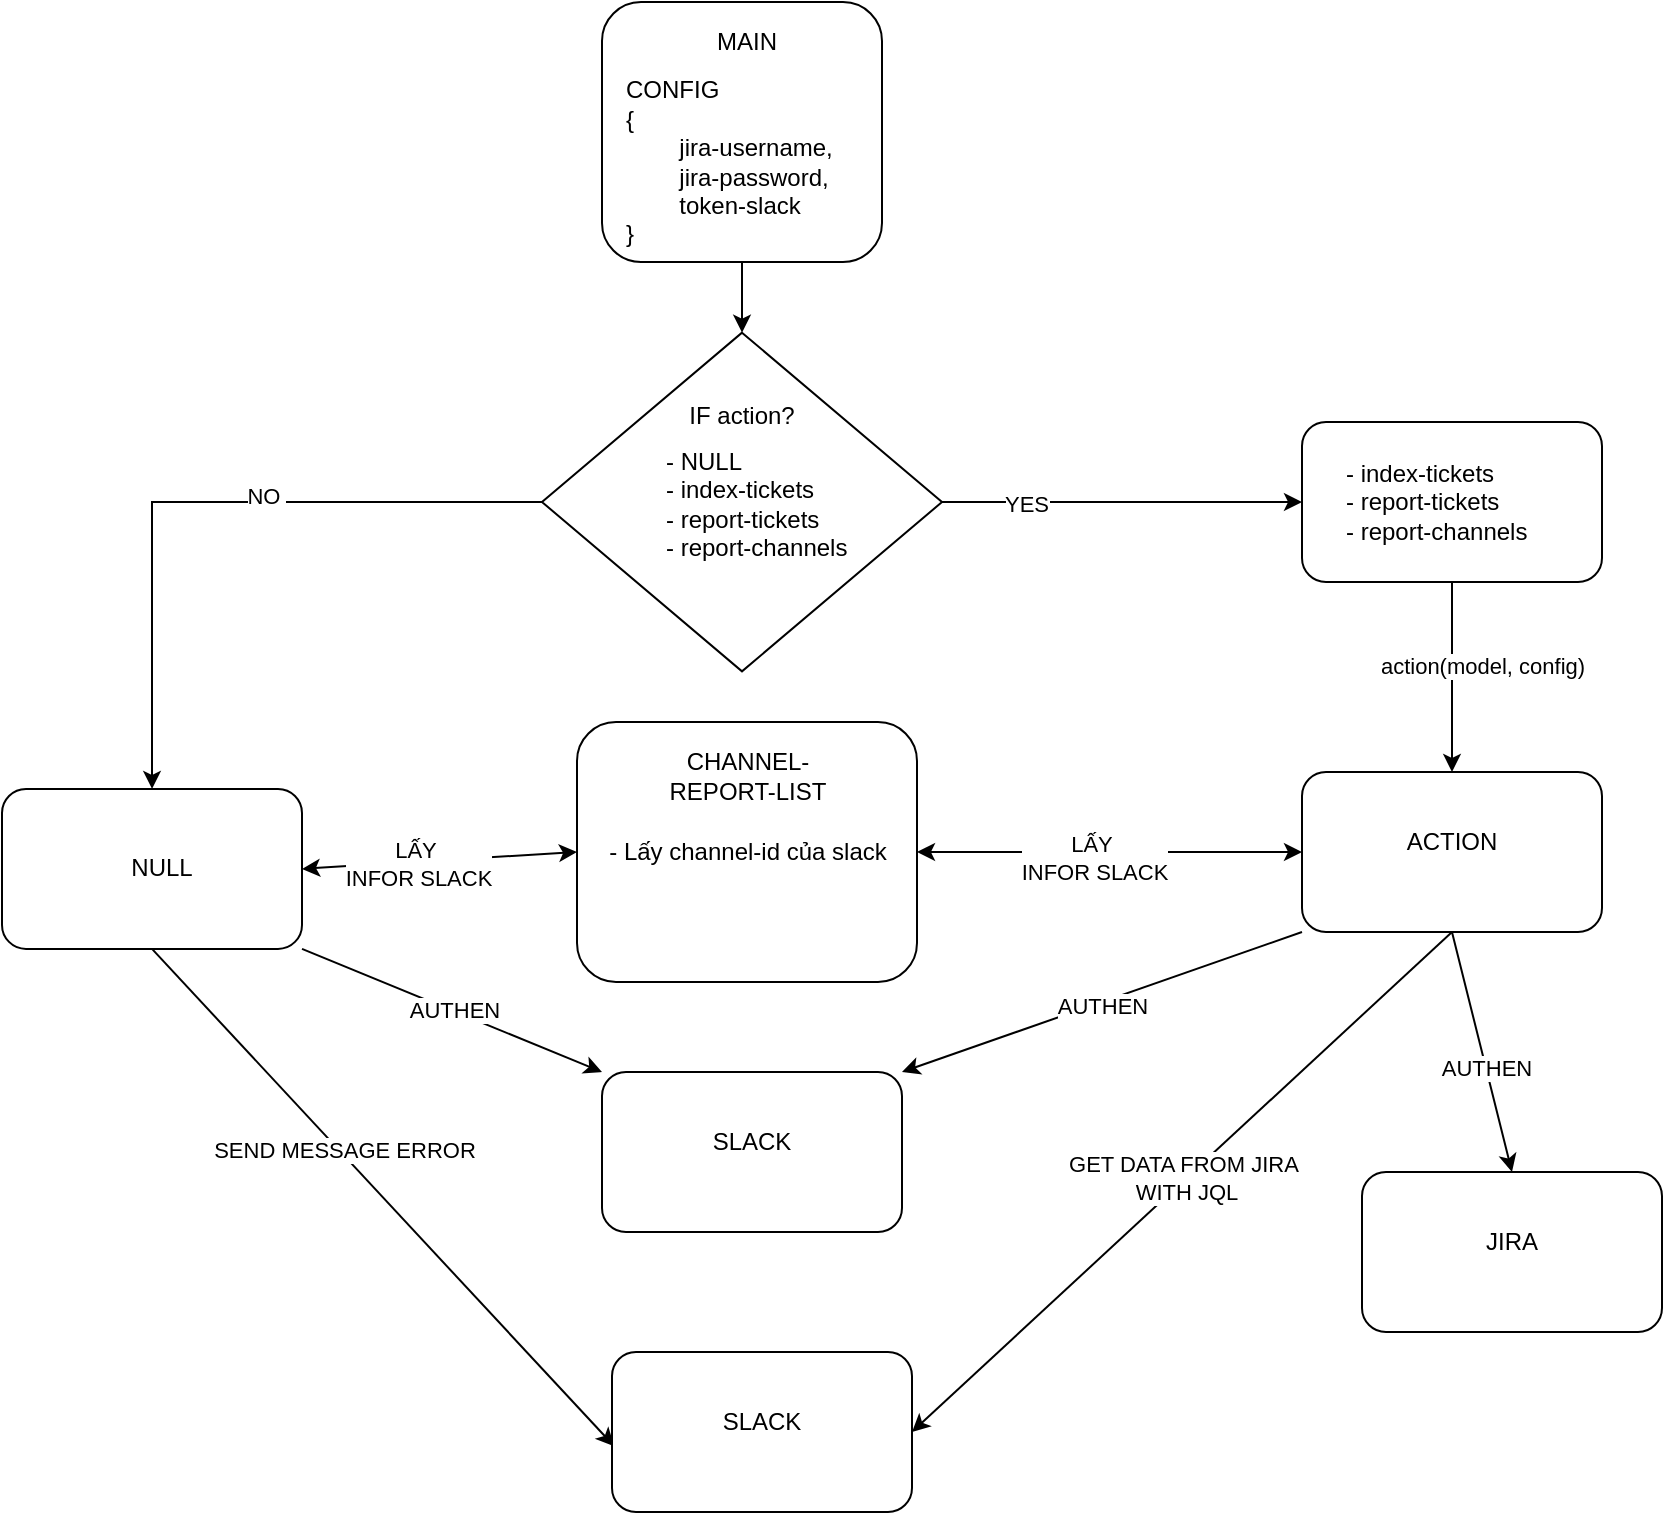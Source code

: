 <mxfile version="24.8.3">
  <diagram name="Page-1" id="E2CXYtgwyNkviaUvt66T">
    <mxGraphModel dx="1390" dy="755" grid="1" gridSize="10" guides="1" tooltips="1" connect="1" arrows="1" fold="1" page="1" pageScale="1" pageWidth="850" pageHeight="1100" math="0" shadow="0">
      <root>
        <mxCell id="0" />
        <mxCell id="1" parent="0" />
        <mxCell id="c8ZmJM0U3I14sVUhqoud-36" style="edgeStyle=orthogonalEdgeStyle;rounded=0;orthogonalLoop=1;jettySize=auto;html=1;entryX=0.5;entryY=0;entryDx=0;entryDy=0;" edge="1" parent="1" source="c8ZmJM0U3I14sVUhqoud-1" target="c8ZmJM0U3I14sVUhqoud-38">
          <mxGeometry relative="1" as="geometry">
            <mxPoint x="380" y="171.72" as="targetPoint" />
          </mxGeometry>
        </mxCell>
        <mxCell id="c8ZmJM0U3I14sVUhqoud-1" value="&lt;div style=&quot;&quot;&gt;&lt;br&gt;&lt;/div&gt;" style="rounded=1;whiteSpace=wrap;html=1;align=center;" vertex="1" parent="1">
          <mxGeometry x="310" y="30" width="140" height="130" as="geometry" />
        </mxCell>
        <mxCell id="c8ZmJM0U3I14sVUhqoud-2" value="MAIN" style="text;html=1;align=center;verticalAlign=middle;whiteSpace=wrap;rounded=0;" vertex="1" parent="1">
          <mxGeometry x="345" y="30" width="75" height="40" as="geometry" />
        </mxCell>
        <mxCell id="c8ZmJM0U3I14sVUhqoud-12" value="&lt;div style=&quot;&quot;&gt;&lt;br&gt;&lt;/div&gt;" style="rounded=1;whiteSpace=wrap;html=1;align=center;container=0;" vertex="1" parent="1">
          <mxGeometry x="10" y="423.45" width="150" height="80" as="geometry" />
        </mxCell>
        <mxCell id="c8ZmJM0U3I14sVUhqoud-13" value="NULL" style="text;html=1;align=center;verticalAlign=middle;whiteSpace=wrap;rounded=0;container=0;" vertex="1" parent="1">
          <mxGeometry x="60" y="448.45" width="60" height="30" as="geometry" />
        </mxCell>
        <mxCell id="c8ZmJM0U3I14sVUhqoud-4" value="" style="rounded=1;whiteSpace=wrap;html=1;" vertex="1" parent="1">
          <mxGeometry x="297.5" y="390" width="170" height="130" as="geometry" />
        </mxCell>
        <mxCell id="c8ZmJM0U3I14sVUhqoud-5" value="CHANNEL-REPORT-LIST" style="text;html=1;align=center;verticalAlign=middle;whiteSpace=wrap;rounded=0;" vertex="1" parent="1">
          <mxGeometry x="327.5" y="410.003" width="110" height="13.448" as="geometry" />
        </mxCell>
        <mxCell id="c8ZmJM0U3I14sVUhqoud-16" value="- Lấy channel-id của slack" style="text;html=1;align=center;verticalAlign=middle;whiteSpace=wrap;rounded=0;" vertex="1" parent="1">
          <mxGeometry x="307.5" y="448.272" width="150" height="13.448" as="geometry" />
        </mxCell>
        <mxCell id="c8ZmJM0U3I14sVUhqoud-35" value="CONFIG&amp;nbsp;&lt;div&gt;{&lt;/div&gt;&lt;div&gt;&lt;span style=&quot;white-space: pre;&quot;&gt;&#x9;&lt;/span&gt;jira-username,&amp;nbsp;&lt;/div&gt;&lt;div&gt;&lt;span style=&quot;white-space: pre;&quot;&gt;&#x9;&lt;/span&gt;jira-password,&amp;nbsp;&lt;/div&gt;&lt;div&gt;&lt;span style=&quot;white-space: pre;&quot;&gt;&#x9;&lt;/span&gt;token-slack&lt;/div&gt;&lt;div&gt;}&lt;/div&gt;" style="text;html=1;align=left;verticalAlign=middle;whiteSpace=wrap;rounded=0;" vertex="1" parent="1">
          <mxGeometry x="320" y="90" width="120" height="40" as="geometry" />
        </mxCell>
        <mxCell id="c8ZmJM0U3I14sVUhqoud-41" style="edgeStyle=orthogonalEdgeStyle;rounded=0;orthogonalLoop=1;jettySize=auto;html=1;entryX=0.5;entryY=0;entryDx=0;entryDy=0;exitX=0;exitY=0.5;exitDx=0;exitDy=0;" edge="1" parent="1" source="c8ZmJM0U3I14sVUhqoud-38" target="c8ZmJM0U3I14sVUhqoud-12">
          <mxGeometry relative="1" as="geometry">
            <mxPoint x="260" y="281" as="sourcePoint" />
            <mxPoint x="30" y="442" as="targetPoint" />
          </mxGeometry>
        </mxCell>
        <mxCell id="c8ZmJM0U3I14sVUhqoud-42" value="NO&amp;nbsp;" style="edgeLabel;html=1;align=center;verticalAlign=middle;resizable=0;points=[];" vertex="1" connectable="0" parent="c8ZmJM0U3I14sVUhqoud-41">
          <mxGeometry x="-0.184" y="-3" relative="1" as="geometry">
            <mxPoint as="offset" />
          </mxGeometry>
        </mxCell>
        <mxCell id="c8ZmJM0U3I14sVUhqoud-52" style="edgeStyle=orthogonalEdgeStyle;rounded=0;orthogonalLoop=1;jettySize=auto;html=1;entryX=0;entryY=0.5;entryDx=0;entryDy=0;exitX=1;exitY=0.5;exitDx=0;exitDy=0;" edge="1" parent="1" source="c8ZmJM0U3I14sVUhqoud-38" target="c8ZmJM0U3I14sVUhqoud-50">
          <mxGeometry relative="1" as="geometry">
            <mxPoint x="510" y="280" as="sourcePoint" />
          </mxGeometry>
        </mxCell>
        <mxCell id="c8ZmJM0U3I14sVUhqoud-55" value="YES" style="edgeLabel;html=1;align=center;verticalAlign=middle;resizable=0;points=[];" vertex="1" connectable="0" parent="c8ZmJM0U3I14sVUhqoud-52">
          <mxGeometry x="-0.535" y="-1" relative="1" as="geometry">
            <mxPoint as="offset" />
          </mxGeometry>
        </mxCell>
        <mxCell id="c8ZmJM0U3I14sVUhqoud-38" value="" style="rhombus;whiteSpace=wrap;html=1;" vertex="1" parent="1">
          <mxGeometry x="280" y="195.33" width="200" height="169.35" as="geometry" />
        </mxCell>
        <mxCell id="c8ZmJM0U3I14sVUhqoud-39" value="IF action?" style="text;html=1;align=center;verticalAlign=middle;whiteSpace=wrap;rounded=0;" vertex="1" parent="1">
          <mxGeometry x="350" y="220.65" width="60" height="32.609" as="geometry" />
        </mxCell>
        <mxCell id="c8ZmJM0U3I14sVUhqoud-40" value="- NULL&lt;div&gt;- index-tickets&lt;div&gt;- report-tickets&lt;/div&gt;&lt;div&gt;- report-channels&lt;/div&gt;&lt;/div&gt;" style="text;html=1;align=left;verticalAlign=middle;whiteSpace=wrap;rounded=0;" vertex="1" parent="1">
          <mxGeometry x="340" y="253.47" width="100" height="54.35" as="geometry" />
        </mxCell>
        <mxCell id="c8ZmJM0U3I14sVUhqoud-43" value="" style="endArrow=classic;startArrow=classic;html=1;rounded=0;entryX=0;entryY=0.5;entryDx=0;entryDy=0;exitX=1;exitY=0.5;exitDx=0;exitDy=0;" edge="1" parent="1" source="c8ZmJM0U3I14sVUhqoud-12" target="c8ZmJM0U3I14sVUhqoud-4">
          <mxGeometry width="50" height="50" relative="1" as="geometry">
            <mxPoint x="400" y="535" as="sourcePoint" />
            <mxPoint x="450" y="485" as="targetPoint" />
          </mxGeometry>
        </mxCell>
        <mxCell id="c8ZmJM0U3I14sVUhqoud-44" value="LẤY&amp;nbsp;&lt;div&gt;INFOR SLACK&lt;/div&gt;" style="edgeLabel;html=1;align=center;verticalAlign=middle;resizable=0;points=[];" vertex="1" connectable="0" parent="c8ZmJM0U3I14sVUhqoud-43">
          <mxGeometry x="-0.163" y="-1" relative="1" as="geometry">
            <mxPoint as="offset" />
          </mxGeometry>
        </mxCell>
        <mxCell id="c8ZmJM0U3I14sVUhqoud-59" style="edgeStyle=orthogonalEdgeStyle;rounded=0;orthogonalLoop=1;jettySize=auto;html=1;entryX=0.5;entryY=0;entryDx=0;entryDy=0;" edge="1" parent="1" source="c8ZmJM0U3I14sVUhqoud-50" target="c8ZmJM0U3I14sVUhqoud-56">
          <mxGeometry relative="1" as="geometry" />
        </mxCell>
        <mxCell id="c8ZmJM0U3I14sVUhqoud-60" value="action(model, config)" style="edgeLabel;html=1;align=center;verticalAlign=middle;resizable=0;points=[];" vertex="1" connectable="0" parent="c8ZmJM0U3I14sVUhqoud-59">
          <mxGeometry x="-0.356" y="-1" relative="1" as="geometry">
            <mxPoint x="16" y="11" as="offset" />
          </mxGeometry>
        </mxCell>
        <mxCell id="c8ZmJM0U3I14sVUhqoud-50" value="&lt;div style=&quot;&quot;&gt;&lt;br&gt;&lt;/div&gt;" style="rounded=1;whiteSpace=wrap;html=1;align=center;container=0;" vertex="1" parent="1">
          <mxGeometry x="660" y="240" width="150" height="80" as="geometry" />
        </mxCell>
        <mxCell id="c8ZmJM0U3I14sVUhqoud-51" value="&lt;span style=&quot;&quot;&gt;- index-tickets&lt;/span&gt;&lt;div style=&quot;&quot;&gt;- report-tickets&lt;/div&gt;&lt;div style=&quot;&quot;&gt;- report-channels&lt;/div&gt;" style="text;html=1;align=left;verticalAlign=middle;whiteSpace=wrap;rounded=0;container=0;" vertex="1" parent="1">
          <mxGeometry x="680" y="265" width="120" height="30" as="geometry" />
        </mxCell>
        <mxCell id="c8ZmJM0U3I14sVUhqoud-56" value="&lt;div style=&quot;&quot;&gt;&lt;br&gt;&lt;/div&gt;" style="rounded=1;whiteSpace=wrap;html=1;align=center;" vertex="1" parent="1">
          <mxGeometry x="660" y="415" width="150" height="80" as="geometry" />
        </mxCell>
        <mxCell id="c8ZmJM0U3I14sVUhqoud-57" value="ACTION" style="text;html=1;align=center;verticalAlign=middle;whiteSpace=wrap;rounded=0;" vertex="1" parent="1">
          <mxGeometry x="705" y="435" width="60" height="30" as="geometry" />
        </mxCell>
        <mxCell id="c8ZmJM0U3I14sVUhqoud-61" value="&lt;div style=&quot;&quot;&gt;&lt;br&gt;&lt;/div&gt;" style="rounded=1;whiteSpace=wrap;html=1;align=center;" vertex="1" parent="1">
          <mxGeometry x="690" y="615" width="150" height="80" as="geometry" />
        </mxCell>
        <mxCell id="c8ZmJM0U3I14sVUhqoud-62" value="JIRA" style="text;html=1;align=center;verticalAlign=middle;whiteSpace=wrap;rounded=0;" vertex="1" parent="1">
          <mxGeometry x="735" y="635" width="60" height="30" as="geometry" />
        </mxCell>
        <mxCell id="c8ZmJM0U3I14sVUhqoud-67" value="" style="endArrow=classic;html=1;rounded=0;entryX=0.007;entryY=0.588;entryDx=0;entryDy=0;exitX=0.5;exitY=1;exitDx=0;exitDy=0;entryPerimeter=0;" edge="1" parent="1" source="c8ZmJM0U3I14sVUhqoud-12" target="c8ZmJM0U3I14sVUhqoud-87">
          <mxGeometry width="50" height="50" relative="1" as="geometry">
            <mxPoint x="35" y="695" as="sourcePoint" />
            <mxPoint x="307.5" y="975" as="targetPoint" />
          </mxGeometry>
        </mxCell>
        <mxCell id="c8ZmJM0U3I14sVUhqoud-98" value="SEND MESSAGE ERROR" style="edgeLabel;html=1;align=center;verticalAlign=middle;resizable=0;points=[];" vertex="1" connectable="0" parent="c8ZmJM0U3I14sVUhqoud-67">
          <mxGeometry x="-0.183" y="2" relative="1" as="geometry">
            <mxPoint as="offset" />
          </mxGeometry>
        </mxCell>
        <mxCell id="c8ZmJM0U3I14sVUhqoud-70" value="" style="endArrow=classic;startArrow=classic;html=1;rounded=0;entryX=1;entryY=0.5;entryDx=0;entryDy=0;exitX=0;exitY=0.5;exitDx=0;exitDy=0;" edge="1" parent="1" source="c8ZmJM0U3I14sVUhqoud-56" target="c8ZmJM0U3I14sVUhqoud-4">
          <mxGeometry width="50" height="50" relative="1" as="geometry">
            <mxPoint x="580" y="714" as="sourcePoint" />
            <mxPoint x="450" y="685" as="targetPoint" />
          </mxGeometry>
        </mxCell>
        <mxCell id="c8ZmJM0U3I14sVUhqoud-71" value="LẤY&amp;nbsp;&lt;div&gt;INFOR SLACK&lt;/div&gt;" style="edgeLabel;html=1;align=center;verticalAlign=middle;resizable=0;points=[];" vertex="1" connectable="0" parent="c8ZmJM0U3I14sVUhqoud-70">
          <mxGeometry x="0.08" y="3" relative="1" as="geometry">
            <mxPoint as="offset" />
          </mxGeometry>
        </mxCell>
        <mxCell id="c8ZmJM0U3I14sVUhqoud-75" value="&lt;div style=&quot;&quot;&gt;&lt;br&gt;&lt;/div&gt;" style="rounded=1;whiteSpace=wrap;html=1;align=center;" vertex="1" parent="1">
          <mxGeometry x="310" y="565" width="150" height="80" as="geometry" />
        </mxCell>
        <mxCell id="c8ZmJM0U3I14sVUhqoud-76" value="SLACK" style="text;html=1;align=center;verticalAlign=middle;whiteSpace=wrap;rounded=0;" vertex="1" parent="1">
          <mxGeometry x="355" y="585" width="60" height="30" as="geometry" />
        </mxCell>
        <mxCell id="c8ZmJM0U3I14sVUhqoud-82" value="" style="endArrow=classic;html=1;rounded=0;entryX=0.5;entryY=0;entryDx=0;entryDy=0;exitX=0.5;exitY=1;exitDx=0;exitDy=0;" edge="1" parent="1" source="c8ZmJM0U3I14sVUhqoud-56" target="c8ZmJM0U3I14sVUhqoud-61">
          <mxGeometry width="50" height="50" relative="1" as="geometry">
            <mxPoint x="640" y="535" as="sourcePoint" />
            <mxPoint x="690" y="485" as="targetPoint" />
          </mxGeometry>
        </mxCell>
        <mxCell id="c8ZmJM0U3I14sVUhqoud-86" value="AUTHEN" style="edgeLabel;html=1;align=center;verticalAlign=middle;resizable=0;points=[];" vertex="1" connectable="0" parent="c8ZmJM0U3I14sVUhqoud-82">
          <mxGeometry x="0.121" relative="1" as="geometry">
            <mxPoint as="offset" />
          </mxGeometry>
        </mxCell>
        <mxCell id="c8ZmJM0U3I14sVUhqoud-83" value="" style="endArrow=classic;html=1;rounded=0;entryX=1;entryY=0;entryDx=0;entryDy=0;exitX=0;exitY=1;exitDx=0;exitDy=0;" edge="1" parent="1" source="c8ZmJM0U3I14sVUhqoud-56" target="c8ZmJM0U3I14sVUhqoud-75">
          <mxGeometry width="50" height="50" relative="1" as="geometry">
            <mxPoint x="820" y="465" as="sourcePoint" />
            <mxPoint x="950" y="395" as="targetPoint" />
          </mxGeometry>
        </mxCell>
        <mxCell id="c8ZmJM0U3I14sVUhqoud-85" value="AUTHEN" style="edgeLabel;html=1;align=center;verticalAlign=middle;resizable=0;points=[];" vertex="1" connectable="0" parent="c8ZmJM0U3I14sVUhqoud-83">
          <mxGeometry x="0.008" y="1" relative="1" as="geometry">
            <mxPoint as="offset" />
          </mxGeometry>
        </mxCell>
        <mxCell id="c8ZmJM0U3I14sVUhqoud-87" value="&lt;div style=&quot;&quot;&gt;&lt;br&gt;&lt;/div&gt;" style="rounded=1;whiteSpace=wrap;html=1;align=center;" vertex="1" parent="1">
          <mxGeometry x="315" y="705" width="150" height="80" as="geometry" />
        </mxCell>
        <mxCell id="c8ZmJM0U3I14sVUhqoud-88" value="SLACK" style="text;html=1;align=center;verticalAlign=middle;whiteSpace=wrap;rounded=0;" vertex="1" parent="1">
          <mxGeometry x="360" y="725" width="60" height="30" as="geometry" />
        </mxCell>
        <mxCell id="c8ZmJM0U3I14sVUhqoud-92" value="" style="endArrow=classic;html=1;rounded=0;entryX=1;entryY=0.5;entryDx=0;entryDy=0;exitX=0.5;exitY=1;exitDx=0;exitDy=0;" edge="1" parent="1" source="c8ZmJM0U3I14sVUhqoud-56" target="c8ZmJM0U3I14sVUhqoud-87">
          <mxGeometry width="50" height="50" relative="1" as="geometry">
            <mxPoint x="620" y="625" as="sourcePoint" />
            <mxPoint x="931" y="832" as="targetPoint" />
          </mxGeometry>
        </mxCell>
        <mxCell id="c8ZmJM0U3I14sVUhqoud-93" value="GET DATA FROM JIRA&amp;nbsp;&lt;div&gt;WITH JQL&lt;/div&gt;" style="edgeLabel;html=1;align=center;verticalAlign=middle;resizable=0;points=[];" vertex="1" connectable="0" parent="c8ZmJM0U3I14sVUhqoud-92">
          <mxGeometry x="-0.015" relative="1" as="geometry">
            <mxPoint as="offset" />
          </mxGeometry>
        </mxCell>
        <mxCell id="c8ZmJM0U3I14sVUhqoud-96" value="" style="endArrow=classic;html=1;rounded=0;entryX=0;entryY=0;entryDx=0;entryDy=0;exitX=1;exitY=1;exitDx=0;exitDy=0;" edge="1" parent="1" source="c8ZmJM0U3I14sVUhqoud-12" target="c8ZmJM0U3I14sVUhqoud-75">
          <mxGeometry width="50" height="50" relative="1" as="geometry">
            <mxPoint x="670" y="505" as="sourcePoint" />
            <mxPoint x="470" y="635" as="targetPoint" />
          </mxGeometry>
        </mxCell>
        <mxCell id="c8ZmJM0U3I14sVUhqoud-97" value="AUTHEN" style="edgeLabel;html=1;align=center;verticalAlign=middle;resizable=0;points=[];" vertex="1" connectable="0" parent="c8ZmJM0U3I14sVUhqoud-96">
          <mxGeometry x="0.008" y="1" relative="1" as="geometry">
            <mxPoint as="offset" />
          </mxGeometry>
        </mxCell>
      </root>
    </mxGraphModel>
  </diagram>
</mxfile>
